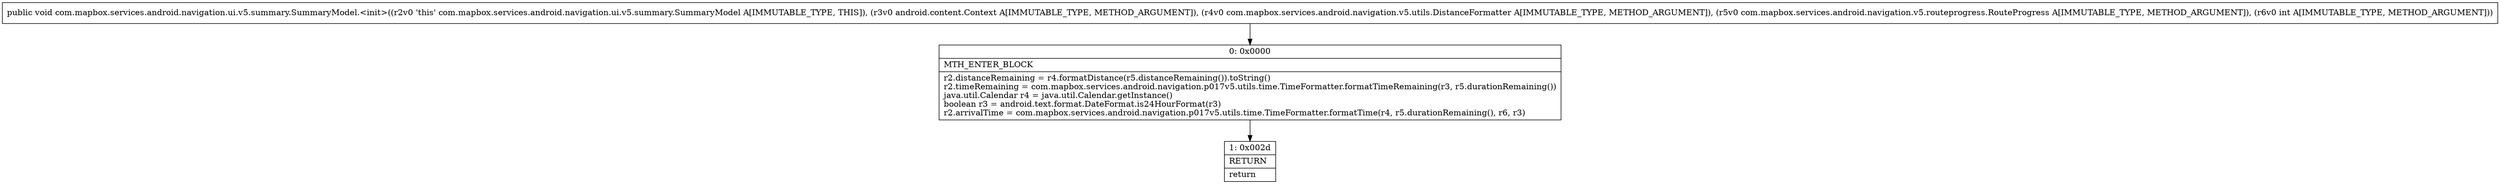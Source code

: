 digraph "CFG forcom.mapbox.services.android.navigation.ui.v5.summary.SummaryModel.\<init\>(Landroid\/content\/Context;Lcom\/mapbox\/services\/android\/navigation\/v5\/utils\/DistanceFormatter;Lcom\/mapbox\/services\/android\/navigation\/v5\/routeprogress\/RouteProgress;I)V" {
Node_0 [shape=record,label="{0\:\ 0x0000|MTH_ENTER_BLOCK\l|r2.distanceRemaining = r4.formatDistance(r5.distanceRemaining()).toString()\lr2.timeRemaining = com.mapbox.services.android.navigation.p017v5.utils.time.TimeFormatter.formatTimeRemaining(r3, r5.durationRemaining())\ljava.util.Calendar r4 = java.util.Calendar.getInstance()\lboolean r3 = android.text.format.DateFormat.is24HourFormat(r3)\lr2.arrivalTime = com.mapbox.services.android.navigation.p017v5.utils.time.TimeFormatter.formatTime(r4, r5.durationRemaining(), r6, r3)\l}"];
Node_1 [shape=record,label="{1\:\ 0x002d|RETURN\l|return\l}"];
MethodNode[shape=record,label="{public void com.mapbox.services.android.navigation.ui.v5.summary.SummaryModel.\<init\>((r2v0 'this' com.mapbox.services.android.navigation.ui.v5.summary.SummaryModel A[IMMUTABLE_TYPE, THIS]), (r3v0 android.content.Context A[IMMUTABLE_TYPE, METHOD_ARGUMENT]), (r4v0 com.mapbox.services.android.navigation.v5.utils.DistanceFormatter A[IMMUTABLE_TYPE, METHOD_ARGUMENT]), (r5v0 com.mapbox.services.android.navigation.v5.routeprogress.RouteProgress A[IMMUTABLE_TYPE, METHOD_ARGUMENT]), (r6v0 int A[IMMUTABLE_TYPE, METHOD_ARGUMENT])) }"];
MethodNode -> Node_0;
Node_0 -> Node_1;
}

